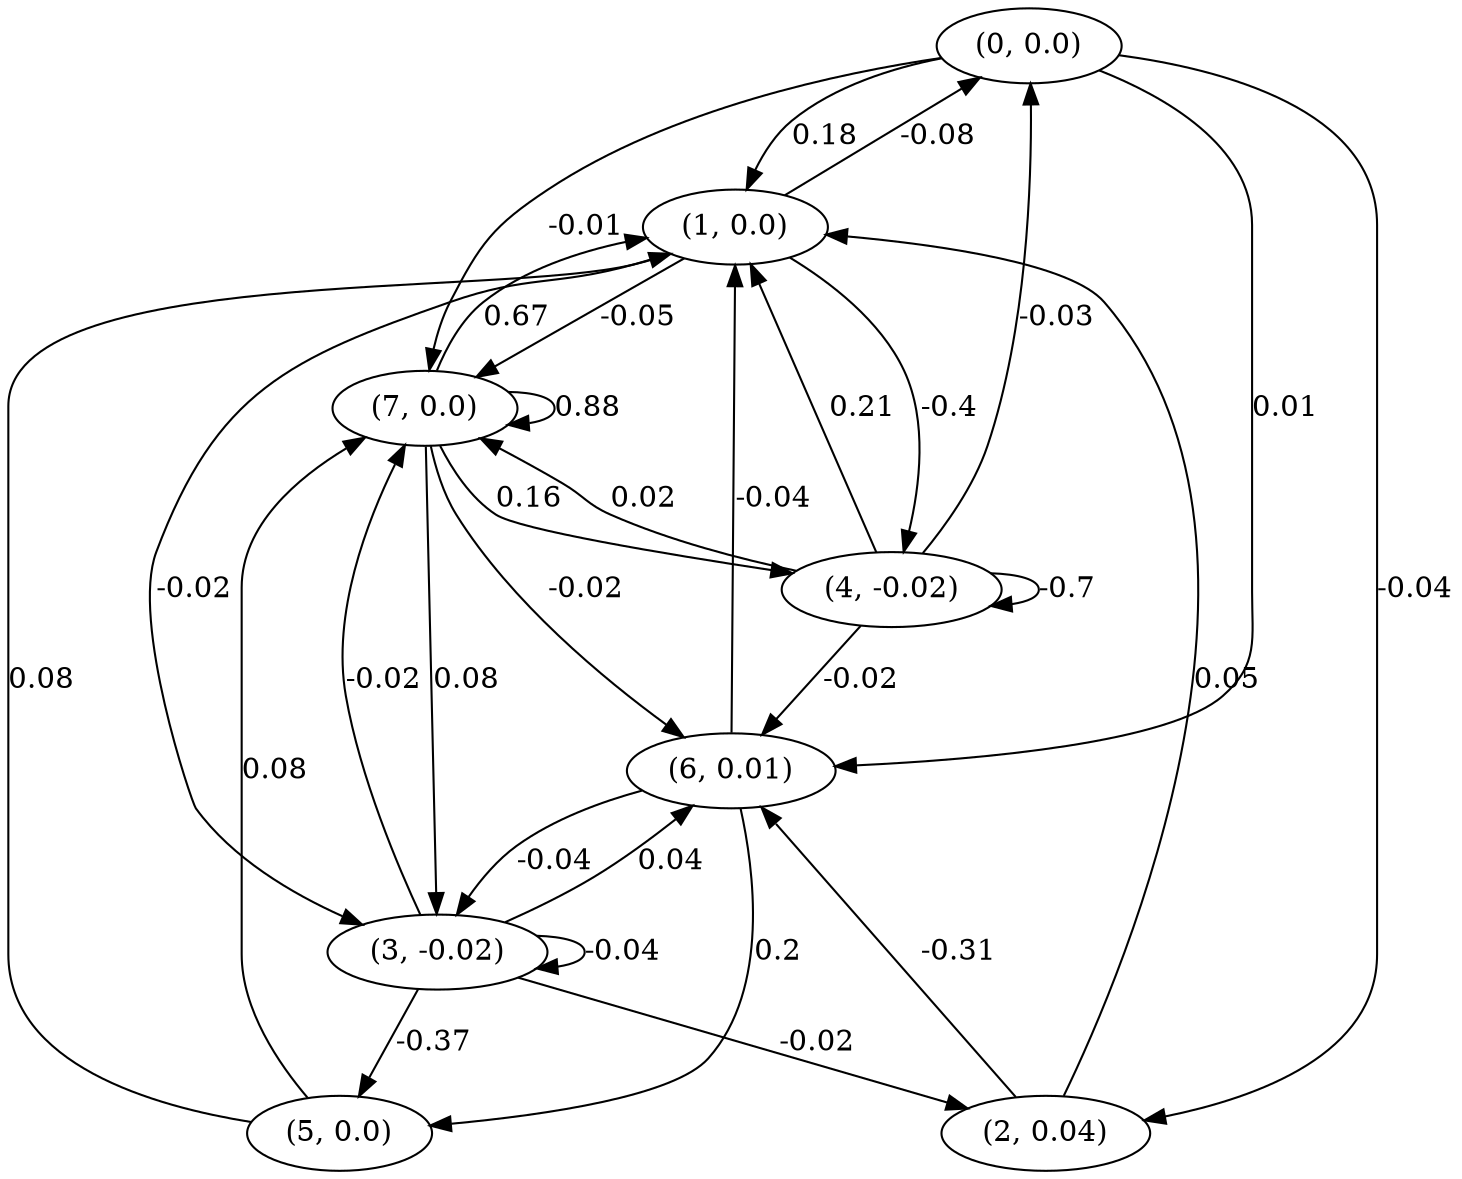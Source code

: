 digraph {
    0 [ label = "(0, 0.0)" ]
    1 [ label = "(1, 0.0)" ]
    2 [ label = "(2, 0.04)" ]
    3 [ label = "(3, -0.02)" ]
    4 [ label = "(4, -0.02)" ]
    5 [ label = "(5, 0.0)" ]
    6 [ label = "(6, 0.01)" ]
    7 [ label = "(7, 0.0)" ]
    3 -> 3 [ label = "-0.04" ]
    4 -> 4 [ label = "-0.7" ]
    7 -> 7 [ label = "0.88" ]
    1 -> 0 [ label = "-0.08" ]
    4 -> 0 [ label = "-0.03" ]
    0 -> 1 [ label = "0.18" ]
    2 -> 1 [ label = "0.05" ]
    4 -> 1 [ label = "0.21" ]
    5 -> 1 [ label = "0.08" ]
    6 -> 1 [ label = "-0.04" ]
    7 -> 1 [ label = "0.67" ]
    0 -> 2 [ label = "-0.04" ]
    3 -> 2 [ label = "-0.02" ]
    1 -> 3 [ label = "-0.02" ]
    6 -> 3 [ label = "-0.04" ]
    7 -> 3 [ label = "0.08" ]
    1 -> 4 [ label = "-0.4" ]
    7 -> 4 [ label = "0.16" ]
    3 -> 5 [ label = "-0.37" ]
    6 -> 5 [ label = "0.2" ]
    0 -> 6 [ label = "0.01" ]
    2 -> 6 [ label = "-0.31" ]
    3 -> 6 [ label = "0.04" ]
    4 -> 6 [ label = "-0.02" ]
    7 -> 6 [ label = "-0.02" ]
    0 -> 7 [ label = "-0.01" ]
    1 -> 7 [ label = "-0.05" ]
    3 -> 7 [ label = "-0.02" ]
    4 -> 7 [ label = "0.02" ]
    5 -> 7 [ label = "0.08" ]
}

